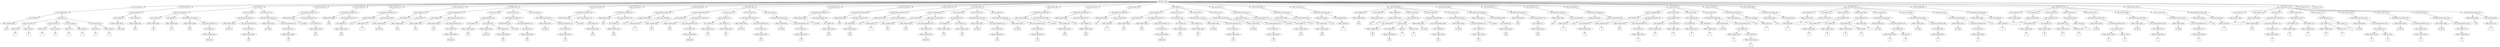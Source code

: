 /*
 * AST in dot format generated by phc -- the PHP compiler
 */

digraph AST {
node_0 [label="AST_php_script"];
node_1 [label="AST_eval_expr (3)"];
node_2 [label="AST_assignment (3)"];
node_3 [label="AST_variable (3)"];
node_4 [label="Token_variable_name"];
node_5 [label="array", shape=box]
node_4 -> node_5;
node_3 -> node_4;
node_6 [label="AST_array (3)"];
node_7 [label="AST_array_elem (3)"];
node_8 [label="Token_int (3)"];
node_9 [label="1", shape=box]
node_8 -> node_9;
node_10 [label="Token_string (3)"];
node_11 [label="a", shape=box]
node_10 -> node_11;
node_7 -> node_10;
node_7 -> node_8;
node_12 [label="AST_array_elem (3)"];
node_13 [label="Token_int (3)"];
node_14 [label="2", shape=box]
node_13 -> node_14;
node_15 [label="Token_string (3)"];
node_16 [label="b", shape=box]
node_15 -> node_16;
node_12 -> node_15;
node_12 -> node_13;
node_17 [label="AST_array_elem (3)"];
node_18 [label="Token_int (3)"];
node_19 [label="3", shape=box]
node_18 -> node_19;
node_20 [label="Token_string (3)"];
node_21 [label="c", shape=box]
node_20 -> node_21;
node_17 -> node_20;
node_17 -> node_18;
node_22 [label="AST_array_elem (3)"];
node_23 [label="Token_int (3)"];
node_24 [label="4", shape=box]
node_23 -> node_24;
node_25 [label="Token_string (3)"];
node_26 [label="d", shape=box]
node_25 -> node_26;
node_22 -> node_25;
node_22 -> node_23;
node_6 -> node_22;
node_6 -> node_17;
node_6 -> node_12;
node_6 -> node_7;
node_2 -> node_6;
node_2 -> node_3;
node_1 -> node_2;
node_27 [label="AST_eval_expr (6)"];
node_28 [label="AST_assignment (6)"];
node_29 [label="AST_variable (6)"];
node_30 [label="Token_variable_name"];
node_31 [label="temp_array", shape=box]
node_30 -> node_31;
node_29 -> node_30;
node_32 [label="AST_variable (6)"];
node_33 [label="Token_variable_name"];
node_34 [label="array", shape=box]
node_33 -> node_34;
node_32 -> node_33;
node_28 -> node_32;
node_28 -> node_29;
node_27 -> node_28;
node_35 [label="AST_while (7)"];
node_36 [label="AST_list_assignment (7)"];
node_37 [label="AST_variable (7)"];
node_38 [label="Token_variable_name"];
node_39 [label="key", shape=box]
node_38 -> node_39;
node_37 -> node_38;
node_40 [label="AST_variable (7)"];
node_41 [label="Token_variable_name"];
node_42 [label="val", shape=box]
node_41 -> node_42;
node_40 -> node_41;
node_43 [label="AST_method_invocation (7)"];
node_44 [label="Token_method_name"];
node_45 [label="each", shape=box]
node_44 -> node_45;
node_46 [label="AST_actual_parameter (7)"];
node_47 [label="AST_variable (7)"];
node_48 [label="Token_variable_name"];
node_49 [label="temp_array", shape=box]
node_48 -> node_49;
node_47 -> node_48;
node_46 -> node_47;
node_43 -> node_46;
node_43 -> node_44;
node_36 -> node_43;
node_36 -> node_40;
node_36 -> node_37;
node_50 [label="AST_eval_expr (9)"];
node_51 [label="AST_method_invocation (9)"];
node_52 [label="Token_method_name"];
node_53 [label="var_export", shape=box]
node_52 -> node_53;
node_54 [label="AST_actual_parameter (9)"];
node_55 [label="AST_variable (9)"];
node_56 [label="Token_variable_name"];
node_57 [label="key", shape=box]
node_56 -> node_57;
node_55 -> node_56;
node_54 -> node_55;
node_51 -> node_54;
node_51 -> node_52;
node_50 -> node_51;
node_58 [label="AST_eval_expr (10)"];
node_59 [label="AST_method_invocation (10)"];
node_60 [label="Token_method_name"];
node_61 [label="var_export", shape=box]
node_60 -> node_61;
node_62 [label="AST_actual_parameter (10)"];
node_63 [label="AST_variable (10)"];
node_64 [label="Token_variable_name"];
node_65 [label="val", shape=box]
node_64 -> node_65;
node_63 -> node_64;
node_62 -> node_63;
node_59 -> node_62;
node_59 -> node_60;
node_58 -> node_59;
node_35 -> node_58;
node_35 -> node_50;
node_35 -> node_36;
node_66 [label="AST_eval_expr (12)"];
node_67 [label="AST_method_invocation (12)"];
node_68 [label="Token_method_name"];
node_69 [label="var_export", shape=box]
node_68 -> node_69;
node_70 [label="AST_actual_parameter (12)"];
node_71 [label="AST_variable (12)"];
node_72 [label="Token_variable_name"];
node_73 [label="array", shape=box]
node_72 -> node_73;
node_71 -> node_72;
node_70 -> node_71;
node_67 -> node_70;
node_67 -> node_68;
node_66 -> node_67;
node_74 [label="AST_eval_expr (13)"];
node_75 [label="AST_method_invocation (13)"];
node_76 [label="Token_method_name"];
node_77 [label="reset", shape=box]
node_76 -> node_77;
node_78 [label="AST_actual_parameter (13)"];
node_79 [label="AST_variable (13)"];
node_80 [label="Token_variable_name"];
node_81 [label="array", shape=box]
node_80 -> node_81;
node_79 -> node_80;
node_78 -> node_79;
node_75 -> node_78;
node_75 -> node_76;
node_74 -> node_75;
node_82 [label="AST_eval_expr (14)"];
node_83 [label="AST_method_invocation (14)"];
node_84 [label="Token_method_name"];
node_85 [label="echo", shape=box]
node_84 -> node_85;
node_86 [label="AST_actual_parameter"];
node_87 [label="Token_string (14)"];
node_88 [label="----------..", shape=box]
node_87 -> node_88;
node_86 -> node_87;
node_83 -> node_86;
node_83 -> node_84;
node_82 -> node_83;
node_89 [label="AST_eval_expr (17)"];
node_90 [label="AST_assignment (17)"];
node_91 [label="AST_variable (17)"];
node_92 [label="Token_variable_name"];
node_93 [label="temp_array", shape=box]
node_92 -> node_93;
node_91 -> node_92;
node_94 [label="AST_variable (17)"];
node_95 [label="Token_variable_name"];
node_96 [label="array", shape=box]
node_95 -> node_96;
node_94 -> node_95;
node_90 -> node_94;
node_90 -> node_91;
node_89 -> node_90;
node_97 [label="AST_while (18)"];
node_98 [label="AST_list_assignment (18)"];
node_99 [label="AST_variable (18)"];
node_100 [label="Token_variable_name"];
node_101 [label="key", shape=box]
node_100 -> node_101;
node_99 -> node_100;
node_102 [label="AST_method_invocation (18)"];
node_103 [label="Token_method_name"];
node_104 [label="each", shape=box]
node_103 -> node_104;
node_105 [label="AST_actual_parameter (18)"];
node_106 [label="AST_variable (18)"];
node_107 [label="Token_variable_name"];
node_108 [label="temp_array", shape=box]
node_107 -> node_108;
node_106 -> node_107;
node_105 -> node_106;
node_102 -> node_105;
node_102 -> node_103;
node_98 -> node_102;
node_98 -> node_99;
node_109 [label="AST_eval_expr (20)"];
node_110 [label="AST_assignment (20)"];
node_111 [label="AST_variable (20)"];
node_112 [label="Token_variable_name"];
node_113 [label="val", shape=box]
node_112 -> node_113;
node_111 -> node_112;
node_114 [label="AST_variable (20)"];
node_115 [label="Token_variable_name"];
node_116 [label="temp_array", shape=box]
node_115 -> node_116;
node_117 [label="AST_variable (20)"];
node_118 [label="Token_variable_name"];
node_119 [label="key", shape=box]
node_118 -> node_119;
node_117 -> node_118;
node_114 -> node_117;
node_114 -> node_115;
node_110 -> node_114;
node_110 -> node_111;
node_109 -> node_110;
node_120 [label="AST_eval_expr (21)"];
node_121 [label="AST_method_invocation (21)"];
node_122 [label="Token_method_name"];
node_123 [label="var_export", shape=box]
node_122 -> node_123;
node_124 [label="AST_actual_parameter (21)"];
node_125 [label="AST_variable (21)"];
node_126 [label="Token_variable_name"];
node_127 [label="key", shape=box]
node_126 -> node_127;
node_125 -> node_126;
node_124 -> node_125;
node_121 -> node_124;
node_121 -> node_122;
node_120 -> node_121;
node_128 [label="AST_eval_expr (22)"];
node_129 [label="AST_method_invocation (22)"];
node_130 [label="Token_method_name"];
node_131 [label="var_export", shape=box]
node_130 -> node_131;
node_132 [label="AST_actual_parameter (22)"];
node_133 [label="AST_variable (22)"];
node_134 [label="Token_variable_name"];
node_135 [label="val", shape=box]
node_134 -> node_135;
node_133 -> node_134;
node_132 -> node_133;
node_129 -> node_132;
node_129 -> node_130;
node_128 -> node_129;
node_97 -> node_128;
node_97 -> node_120;
node_97 -> node_109;
node_97 -> node_98;
node_136 [label="AST_eval_expr (24)"];
node_137 [label="AST_method_invocation (24)"];
node_138 [label="Token_method_name"];
node_139 [label="var_export", shape=box]
node_138 -> node_139;
node_140 [label="AST_actual_parameter (24)"];
node_141 [label="AST_variable (24)"];
node_142 [label="Token_variable_name"];
node_143 [label="array", shape=box]
node_142 -> node_143;
node_141 -> node_142;
node_140 -> node_141;
node_137 -> node_140;
node_137 -> node_138;
node_136 -> node_137;
node_144 [label="AST_eval_expr (25)"];
node_145 [label="AST_method_invocation (25)"];
node_146 [label="Token_method_name"];
node_147 [label="reset", shape=box]
node_146 -> node_147;
node_148 [label="AST_actual_parameter (25)"];
node_149 [label="AST_variable (25)"];
node_150 [label="Token_variable_name"];
node_151 [label="array", shape=box]
node_150 -> node_151;
node_149 -> node_150;
node_148 -> node_149;
node_145 -> node_148;
node_145 -> node_146;
node_144 -> node_145;
node_152 [label="AST_eval_expr (26)"];
node_153 [label="AST_method_invocation (26)"];
node_154 [label="Token_method_name"];
node_155 [label="echo", shape=box]
node_154 -> node_155;
node_156 [label="AST_actual_parameter"];
node_157 [label="Token_string (26)"];
node_158 [label="----------..", shape=box]
node_157 -> node_158;
node_156 -> node_157;
node_153 -> node_156;
node_153 -> node_154;
node_152 -> node_153;
node_159 [label="AST_while (29)"];
node_160 [label="AST_list_assignment (29)"];
node_161 [label="AST_variable (29)"];
node_162 [label="Token_variable_name"];
node_163 [label="key", shape=box]
node_162 -> node_163;
node_161 -> node_162;
node_164 [label="AST_method_invocation (29)"];
node_165 [label="Token_method_name"];
node_166 [label="each", shape=box]
node_165 -> node_166;
node_167 [label="AST_actual_parameter (29)"];
node_168 [label="AST_variable (29)"];
node_169 [label="Token_variable_name"];
node_170 [label="temp_array", shape=box]
node_169 -> node_170;
node_168 -> node_169;
node_167 -> node_168;
node_164 -> node_167;
node_164 -> node_165;
node_160 -> node_164;
node_160 -> node_161;
node_171 [label="AST_eval_expr (31)"];
node_172 [label="AST_assignment (31)"];
node_173 [label="AST_variable (31)"];
node_174 [label="Token_variable_name"];
node_175 [label="val", shape=box]
node_174 -> node_175;
node_173 -> node_174;
node_176 [label="AST_variable (31)"];
node_177 [label="Token_variable_name"];
node_178 [label="key", shape=box]
node_177 -> node_178;
node_176 -> node_177;
node_172 -> node_176;
node_172 -> node_173;
node_171 -> node_172;
node_179 [label="AST_eval_expr (32)"];
node_180 [label="AST_method_invocation (32)"];
node_181 [label="Token_method_name"];
node_182 [label="var_export", shape=box]
node_181 -> node_182;
node_183 [label="AST_actual_parameter (32)"];
node_184 [label="AST_variable (32)"];
node_185 [label="Token_variable_name"];
node_186 [label="key", shape=box]
node_185 -> node_186;
node_184 -> node_185;
node_183 -> node_184;
node_180 -> node_183;
node_180 -> node_181;
node_179 -> node_180;
node_187 [label="AST_eval_expr (33)"];
node_188 [label="AST_method_invocation (33)"];
node_189 [label="Token_method_name"];
node_190 [label="var_export", shape=box]
node_189 -> node_190;
node_191 [label="AST_actual_parameter (33)"];
node_192 [label="AST_variable (33)"];
node_193 [label="Token_variable_name"];
node_194 [label="val", shape=box]
node_193 -> node_194;
node_192 -> node_193;
node_191 -> node_192;
node_188 -> node_191;
node_188 -> node_189;
node_187 -> node_188;
node_159 -> node_187;
node_159 -> node_179;
node_159 -> node_171;
node_159 -> node_160;
node_195 [label="AST_eval_expr (35)"];
node_196 [label="AST_method_invocation (35)"];
node_197 [label="Token_method_name"];
node_198 [label="var_export", shape=box]
node_197 -> node_198;
node_199 [label="AST_actual_parameter (35)"];
node_200 [label="AST_variable (35)"];
node_201 [label="Token_variable_name"];
node_202 [label="array", shape=box]
node_201 -> node_202;
node_200 -> node_201;
node_199 -> node_200;
node_196 -> node_199;
node_196 -> node_197;
node_195 -> node_196;
node_203 [label="AST_eval_expr (36)"];
node_204 [label="AST_method_invocation (36)"];
node_205 [label="Token_method_name"];
node_206 [label="reset", shape=box]
node_205 -> node_206;
node_207 [label="AST_actual_parameter (36)"];
node_208 [label="AST_variable (36)"];
node_209 [label="Token_variable_name"];
node_210 [label="array", shape=box]
node_209 -> node_210;
node_208 -> node_209;
node_207 -> node_208;
node_204 -> node_207;
node_204 -> node_205;
node_203 -> node_204;
node_211 [label="AST_eval_expr (37)"];
node_212 [label="AST_method_invocation (37)"];
node_213 [label="Token_method_name"];
node_214 [label="echo", shape=box]
node_213 -> node_214;
node_215 [label="AST_actual_parameter"];
node_216 [label="Token_string (37)"];
node_217 [label="----------..", shape=box]
node_216 -> node_217;
node_215 -> node_216;
node_212 -> node_215;
node_212 -> node_213;
node_211 -> node_212;
node_218 [label="AST_while (40)"];
node_219 [label="AST_list_assignment (40)"];
node_220 [label="AST_variable (40)"];
node_221 [label="Token_variable_name"];
node_222 [label="key", shape=box]
node_221 -> node_222;
node_220 -> node_221;
node_223 [label="AST_method_invocation (40)"];
node_224 [label="Token_method_name"];
node_225 [label="each", shape=box]
node_224 -> node_225;
node_226 [label="AST_actual_parameter (40)"];
node_227 [label="AST_variable (40)"];
node_228 [label="Token_variable_name"];
node_229 [label="temp_array", shape=box]
node_228 -> node_229;
node_227 -> node_228;
node_226 -> node_227;
node_223 -> node_226;
node_223 -> node_224;
node_219 -> node_223;
node_219 -> node_220;
node_230 [label="AST_eval_expr (42)"];
node_231 [label="AST_assignment (42)"];
node_232 [label="AST_variable (42)"];
node_233 [label="Token_variable_name"];
node_234 [label="val", shape=box]
node_233 -> node_234;
node_232 -> node_233;
node_235 [label="AST_variable (42)"];
node_236 [label="Token_variable_name"];
node_237 [label="key", shape=box]
node_236 -> node_237;
node_235 -> node_236;
node_231 -> node_235;
node_231 -> node_232;
node_230 -> node_231;
node_238 [label="AST_eval_expr (43)"];
node_239 [label="AST_method_invocation (43)"];
node_240 [label="Token_method_name"];
node_241 [label="var_export", shape=box]
node_240 -> node_241;
node_242 [label="AST_actual_parameter (43)"];
node_243 [label="AST_variable (43)"];
node_244 [label="Token_variable_name"];
node_245 [label="key", shape=box]
node_244 -> node_245;
node_243 -> node_244;
node_242 -> node_243;
node_239 -> node_242;
node_239 -> node_240;
node_238 -> node_239;
node_246 [label="AST_eval_expr (44)"];
node_247 [label="AST_method_invocation (44)"];
node_248 [label="Token_method_name"];
node_249 [label="var_export", shape=box]
node_248 -> node_249;
node_250 [label="AST_actual_parameter (44)"];
node_251 [label="AST_variable (44)"];
node_252 [label="Token_variable_name"];
node_253 [label="val", shape=box]
node_252 -> node_253;
node_251 -> node_252;
node_250 -> node_251;
node_247 -> node_250;
node_247 -> node_248;
node_246 -> node_247;
node_218 -> node_246;
node_218 -> node_238;
node_218 -> node_230;
node_218 -> node_219;
node_254 [label="AST_eval_expr (46)"];
node_255 [label="AST_method_invocation (46)"];
node_256 [label="Token_method_name"];
node_257 [label="var_export", shape=box]
node_256 -> node_257;
node_258 [label="AST_actual_parameter (46)"];
node_259 [label="AST_variable (46)"];
node_260 [label="Token_variable_name"];
node_261 [label="array", shape=box]
node_260 -> node_261;
node_259 -> node_260;
node_258 -> node_259;
node_255 -> node_258;
node_255 -> node_256;
node_254 -> node_255;
node_262 [label="AST_eval_expr (47)"];
node_263 [label="AST_method_invocation (47)"];
node_264 [label="Token_method_name"];
node_265 [label="reset", shape=box]
node_264 -> node_265;
node_266 [label="AST_actual_parameter (47)"];
node_267 [label="AST_variable (47)"];
node_268 [label="Token_variable_name"];
node_269 [label="array", shape=box]
node_268 -> node_269;
node_267 -> node_268;
node_266 -> node_267;
node_263 -> node_266;
node_263 -> node_264;
node_262 -> node_263;
node_270 [label="AST_eval_expr (48)"];
node_271 [label="AST_method_invocation (48)"];
node_272 [label="Token_method_name"];
node_273 [label="echo", shape=box]
node_272 -> node_273;
node_274 [label="AST_actual_parameter"];
node_275 [label="Token_string (48)"];
node_276 [label="----------..", shape=box]
node_275 -> node_276;
node_274 -> node_275;
node_271 -> node_274;
node_271 -> node_272;
node_270 -> node_271;
node_277 [label="AST_while (51)"];
node_278 [label="AST_assignment (51)"];
node_279 [label="AST_variable (51)"];
node_280 [label="Token_variable_name"];
node_281 [label="key", shape=box]
node_280 -> node_281;
node_279 -> node_280;
node_282 [label="AST_method_invocation (51)"];
node_283 [label="Token_method_name"];
node_284 [label="each", shape=box]
node_283 -> node_284;
node_285 [label="AST_actual_parameter (51)"];
node_286 [label="AST_variable (51)"];
node_287 [label="Token_variable_name"];
node_288 [label="temp_array", shape=box]
node_287 -> node_288;
node_286 -> node_287;
node_285 -> node_286;
node_282 -> node_285;
node_282 -> node_283;
node_278 -> node_282;
node_278 -> node_279;
node_289 [label="AST_eval_expr (53)"];
node_290 [label="AST_assignment (53)"];
node_291 [label="AST_variable (53)"];
node_292 [label="Token_variable_name"];
node_293 [label="val", shape=box]
node_292 -> node_293;
node_291 -> node_292;
node_294 [label="AST_variable (53)"];
node_295 [label="Token_variable_name"];
node_296 [label="key", shape=box]
node_295 -> node_296;
node_294 -> node_295;
node_290 -> node_294;
node_290 -> node_291;
node_289 -> node_290;
node_297 [label="AST_eval_expr (54)"];
node_298 [label="AST_method_invocation (54)"];
node_299 [label="Token_method_name"];
node_300 [label="var_export", shape=box]
node_299 -> node_300;
node_301 [label="AST_actual_parameter (54)"];
node_302 [label="AST_variable (54)"];
node_303 [label="Token_variable_name"];
node_304 [label="key", shape=box]
node_303 -> node_304;
node_302 -> node_303;
node_301 -> node_302;
node_298 -> node_301;
node_298 -> node_299;
node_297 -> node_298;
node_305 [label="AST_eval_expr (55)"];
node_306 [label="AST_method_invocation (55)"];
node_307 [label="Token_method_name"];
node_308 [label="var_export", shape=box]
node_307 -> node_308;
node_309 [label="AST_actual_parameter (55)"];
node_310 [label="AST_variable (55)"];
node_311 [label="Token_variable_name"];
node_312 [label="val", shape=box]
node_311 -> node_312;
node_310 -> node_311;
node_309 -> node_310;
node_306 -> node_309;
node_306 -> node_307;
node_305 -> node_306;
node_277 -> node_305;
node_277 -> node_297;
node_277 -> node_289;
node_277 -> node_278;
node_313 [label="AST_eval_expr (57)"];
node_314 [label="AST_method_invocation (57)"];
node_315 [label="Token_method_name"];
node_316 [label="var_export", shape=box]
node_315 -> node_316;
node_317 [label="AST_actual_parameter (57)"];
node_318 [label="AST_variable (57)"];
node_319 [label="Token_variable_name"];
node_320 [label="array", shape=box]
node_319 -> node_320;
node_318 -> node_319;
node_317 -> node_318;
node_314 -> node_317;
node_314 -> node_315;
node_313 -> node_314;
node_321 [label="AST_eval_expr (58)"];
node_322 [label="AST_method_invocation (58)"];
node_323 [label="Token_method_name"];
node_324 [label="reset", shape=box]
node_323 -> node_324;
node_325 [label="AST_actual_parameter (58)"];
node_326 [label="AST_variable (58)"];
node_327 [label="Token_variable_name"];
node_328 [label="array", shape=box]
node_327 -> node_328;
node_326 -> node_327;
node_325 -> node_326;
node_322 -> node_325;
node_322 -> node_323;
node_321 -> node_322;
node_329 [label="AST_eval_expr (59)"];
node_330 [label="AST_method_invocation (59)"];
node_331 [label="Token_method_name"];
node_332 [label="echo", shape=box]
node_331 -> node_332;
node_333 [label="AST_actual_parameter"];
node_334 [label="Token_string (59)"];
node_335 [label="----------..", shape=box]
node_334 -> node_335;
node_333 -> node_334;
node_330 -> node_333;
node_330 -> node_331;
node_329 -> node_330;
node_336 [label="AST_foreach (63)"];
node_337 [label="AST_variable (63)"];
node_338 [label="Token_variable_name"];
node_339 [label="array", shape=box]
node_338 -> node_339;
node_337 -> node_338;
node_340 [label="AST_variable (63)"];
node_341 [label="Token_variable_name"];
node_342 [label="key", shape=box]
node_341 -> node_342;
node_340 -> node_341;
node_343 [label="AST_variable (63)"];
node_344 [label="Token_variable_name"];
node_345 [label="val", shape=box]
node_344 -> node_345;
node_343 -> node_344;
node_346 [label="AST_eval_expr (65)"];
node_347 [label="AST_assignment (65)"];
node_348 [label="AST_variable (65)"];
node_349 [label="Token_variable_name"];
node_350 [label="key", shape=box]
node_349 -> node_350;
node_348 -> node_349;
node_351 [label="AST_bin_op (65)"];
node_352 [label="AST_variable (65)"];
node_353 [label="Token_variable_name"];
node_354 [label="key", shape=box]
node_353 -> node_354;
node_352 -> node_353;
node_355 [label="Token_op"];
node_356 [label="*", shape=box]
node_355 -> node_356;
node_357 [label="Token_int (65)"];
node_358 [label="2", shape=box]
node_357 -> node_358;
node_351 -> node_357;
node_351 -> node_355;
node_351 -> node_352;
node_347 -> node_351;
node_347 -> node_348;
node_346 -> node_347;
node_359 [label="AST_eval_expr (66)"];
node_360 [label="AST_method_invocation (66)"];
node_361 [label="Token_method_name"];
node_362 [label="var_export", shape=box]
node_361 -> node_362;
node_363 [label="AST_actual_parameter (66)"];
node_364 [label="AST_variable (66)"];
node_365 [label="Token_variable_name"];
node_366 [label="key", shape=box]
node_365 -> node_366;
node_364 -> node_365;
node_363 -> node_364;
node_360 -> node_363;
node_360 -> node_361;
node_359 -> node_360;
node_367 [label="AST_eval_expr (67)"];
node_368 [label="AST_method_invocation (67)"];
node_369 [label="Token_method_name"];
node_370 [label="var_export", shape=box]
node_369 -> node_370;
node_371 [label="AST_actual_parameter (67)"];
node_372 [label="AST_variable (67)"];
node_373 [label="Token_variable_name"];
node_374 [label="val", shape=box]
node_373 -> node_374;
node_372 -> node_373;
node_371 -> node_372;
node_368 -> node_371;
node_368 -> node_369;
node_367 -> node_368;
node_336 -> node_367;
node_336 -> node_359;
node_336 -> node_346;
node_336 -> node_343;
node_336 -> node_340;
node_336 -> node_337;
node_375 [label="AST_eval_expr (69)"];
node_376 [label="AST_method_invocation (69)"];
node_377 [label="Token_method_name"];
node_378 [label="var_export", shape=box]
node_377 -> node_378;
node_379 [label="AST_actual_parameter (69)"];
node_380 [label="AST_variable (69)"];
node_381 [label="Token_variable_name"];
node_382 [label="array", shape=box]
node_381 -> node_382;
node_380 -> node_381;
node_379 -> node_380;
node_376 -> node_379;
node_376 -> node_377;
node_375 -> node_376;
node_383 [label="AST_eval_expr (70)"];
node_384 [label="AST_method_invocation (70)"];
node_385 [label="Token_method_name"];
node_386 [label="reset", shape=box]
node_385 -> node_386;
node_387 [label="AST_actual_parameter (70)"];
node_388 [label="AST_variable (70)"];
node_389 [label="Token_variable_name"];
node_390 [label="array", shape=box]
node_389 -> node_390;
node_388 -> node_389;
node_387 -> node_388;
node_384 -> node_387;
node_384 -> node_385;
node_383 -> node_384;
node_391 [label="AST_eval_expr (71)"];
node_392 [label="AST_method_invocation (71)"];
node_393 [label="Token_method_name"];
node_394 [label="echo", shape=box]
node_393 -> node_394;
node_395 [label="AST_actual_parameter"];
node_396 [label="Token_string (71)"];
node_397 [label="----------..", shape=box]
node_396 -> node_397;
node_395 -> node_396;
node_392 -> node_395;
node_392 -> node_393;
node_391 -> node_392;
node_398 [label="AST_eval_expr (80)"];
node_399 [label="AST_method_invocation (80)"];
node_400 [label="Token_method_name"];
node_401 [label="reset", shape=box]
node_400 -> node_401;
node_402 [label="AST_actual_parameter (80)"];
node_403 [label="AST_variable (80)"];
node_404 [label="Token_variable_name"];
node_405 [label="a", shape=box]
node_404 -> node_405;
node_403 -> node_404;
node_402 -> node_403;
node_399 -> node_402;
node_399 -> node_400;
node_398 -> node_399;
node_406 [label="AST_while (81)"];
node_407 [label="AST_list_assignment (81)"];
node_408 [label="AST_variable (81)"];
node_409 [label="Token_variable_name"];
node_410 [label="x", shape=box]
node_409 -> node_410;
node_408 -> node_409;
node_411 [label="AST_method_invocation (81)"];
node_412 [label="Token_method_name"];
node_413 [label="each", shape=box]
node_412 -> node_413;
node_414 [label="AST_actual_parameter (81)"];
node_415 [label="AST_variable (81)"];
node_416 [label="Token_variable_name"];
node_417 [label="a", shape=box]
node_416 -> node_417;
node_415 -> node_416;
node_414 -> node_415;
node_411 -> node_414;
node_411 -> node_412;
node_407 -> node_411;
node_407 -> node_408;
node_418 [label="AST_eval_expr (83)"];
node_419 [label="AST_assignment (83)"];
node_420 [label="AST_variable (83)"];
node_421 [label="Token_variable_name"];
node_422 [label="b", shape=box]
node_421 -> node_422;
node_420 -> node_421;
node_423 [label="AST_variable (83)"];
node_424 [label="Token_variable_name"];
node_425 [label="a", shape=box]
node_424 -> node_425;
node_423 -> node_424;
node_419 -> node_423;
node_419 -> node_420;
node_418 -> node_419;
node_426 [label="AST_eval_expr (84)"];
node_427 [label="AST_assignment (84)"];
node_428 [label="AST_variable (84)"];
node_429 [label="Token_variable_name"];
node_430 [label="c", shape=box]
node_429 -> node_430;
node_428 -> node_429;
node_431 [label="AST_variable (84)"];
node_432 [label="Token_variable_name"];
node_433 [label="a", shape=box]
node_432 -> node_433;
node_431 -> node_432;
node_427 -> node_431;
node_427 -> node_428;
node_426 -> node_427;
node_434 [label="AST_eval_expr (85)"];
node_435 [label="AST_method_invocation (85)"];
node_436 [label="Token_method_name"];
node_437 [label="var_export", shape=box]
node_436 -> node_437;
node_438 [label="AST_actual_parameter (85)"];
node_439 [label="AST_variable (85)"];
node_440 [label="Token_variable_name"];
node_441 [label="a", shape=box]
node_440 -> node_441;
node_442 [label="AST_variable (85)"];
node_443 [label="Token_variable_name"];
node_444 [label="x", shape=box]
node_443 -> node_444;
node_442 -> node_443;
node_439 -> node_442;
node_439 -> node_440;
node_438 -> node_439;
node_435 -> node_438;
node_435 -> node_436;
node_434 -> node_435;
node_406 -> node_434;
node_406 -> node_426;
node_406 -> node_418;
node_406 -> node_407;
node_445 [label="AST_eval_expr (87)"];
node_446 [label="AST_method_invocation (87)"];
node_447 [label="Token_method_name"];
node_448 [label="echo", shape=box]
node_447 -> node_448;
node_449 [label="AST_actual_parameter"];
node_450 [label="Token_string (87)"];
node_451 [label="", shape=box]
node_450 -> node_451;
node_449 -> node_450;
node_446 -> node_449;
node_446 -> node_447;
node_445 -> node_446;
node_452 [label="AST_eval_expr (88)"];
node_453 [label="AST_method_invocation (88)"];
node_454 [label="Token_method_name"];
node_455 [label="echo", shape=box]
node_454 -> node_455;
node_456 [label="AST_actual_parameter"];
node_457 [label="Token_string (88)"];
node_458 [label="----------..", shape=box]
node_457 -> node_458;
node_456 -> node_457;
node_453 -> node_456;
node_453 -> node_454;
node_452 -> node_453;
node_459 [label="AST_foreach (91)"];
node_460 [label="AST_variable (91)"];
node_461 [label="Token_variable_name"];
node_462 [label="a", shape=box]
node_461 -> node_462;
node_460 -> node_461;
node_463 [label="AST_variable (91)"];
node_464 [label="Token_variable_name"];
node_465 [label="x", shape=box]
node_464 -> node_465;
node_463 -> node_464;
node_466 [label="AST_eval_expr (93)"];
node_467 [label="AST_assignment (93)"];
node_468 [label="AST_variable (93)"];
node_469 [label="Token_variable_name"];
node_470 [label="b", shape=box]
node_469 -> node_470;
node_468 -> node_469;
node_471 [label="AST_variable (93)"];
node_472 [label="Token_variable_name"];
node_473 [label="a", shape=box]
node_472 -> node_473;
node_471 -> node_472;
node_467 -> node_471;
node_467 -> node_468;
node_466 -> node_467;
node_474 [label="AST_eval_expr (94)"];
node_475 [label="AST_assignment (94)"];
node_476 [label="AST_variable (94)"];
node_477 [label="Token_variable_name"];
node_478 [label="b", shape=box]
node_477 -> node_478;
node_479 [label="Token_int (94)"];
node_480 [label="3", shape=box]
node_479 -> node_480;
node_476 -> node_479;
node_476 -> node_477;
node_481 [label="Token_string (94)"];
node_482 [label="A", shape=box]
node_481 -> node_482;
node_475 -> node_481;
node_475 -> node_476;
node_474 -> node_475;
node_483 [label="AST_eval_expr (95)"];
node_484 [label="AST_method_invocation (95)"];
node_485 [label="Token_method_name"];
node_486 [label="var_dump", shape=box]
node_485 -> node_486;
node_487 [label="AST_actual_parameter (95)"];
node_488 [label="AST_variable (95)"];
node_489 [label="Token_variable_name"];
node_490 [label="b", shape=box]
node_489 -> node_490;
node_491 [label="Token_int (95)"];
node_492 [label="0", shape=box]
node_491 -> node_492;
node_488 -> node_491;
node_488 -> node_489;
node_487 -> node_488;
node_484 -> node_487;
node_484 -> node_485;
node_483 -> node_484;
node_493 [label="AST_eval_expr (96)"];
node_494 [label="AST_method_invocation (96)"];
node_495 [label="Token_method_name"];
node_496 [label="var_dump", shape=box]
node_495 -> node_496;
node_497 [label="AST_actual_parameter (96)"];
node_498 [label="AST_variable (96)"];
node_499 [label="Token_variable_name"];
node_500 [label="a", shape=box]
node_499 -> node_500;
node_498 -> node_499;
node_497 -> node_498;
node_494 -> node_497;
node_494 -> node_495;
node_493 -> node_494;
node_501 [label="AST_eval_expr (97)"];
node_502 [label="AST_method_invocation (97)"];
node_503 [label="Token_method_name"];
node_504 [label="var_dump", shape=box]
node_503 -> node_504;
node_505 [label="AST_actual_parameter (97)"];
node_506 [label="AST_variable (97)"];
node_507 [label="Token_variable_name"];
node_508 [label="b", shape=box]
node_507 -> node_508;
node_506 -> node_507;
node_505 -> node_506;
node_502 -> node_505;
node_502 -> node_503;
node_501 -> node_502;
node_459 -> node_501;
node_459 -> node_493;
node_459 -> node_483;
node_459 -> node_474;
node_459 -> node_466;
node_459 -> node_463;
node_459 -> node_460;
node_509 [label="AST_eval_expr (99)"];
node_510 [label="AST_method_invocation (99)"];
node_511 [label="Token_method_name"];
node_512 [label="echo", shape=box]
node_511 -> node_512;
node_513 [label="AST_actual_parameter"];
node_514 [label="Token_string (99)"];
node_515 [label="----------..", shape=box]
node_514 -> node_515;
node_513 -> node_514;
node_510 -> node_513;
node_510 -> node_511;
node_509 -> node_510;
node_516 [label="AST_foreach (101)"];
node_517 [label="AST_variable (101)"];
node_518 [label="Token_variable_name"];
node_519 [label="a", shape=box]
node_518 -> node_519;
node_517 -> node_518;
node_520 [label="AST_variable (101)"];
node_521 [label="Token_variable_name"];
node_522 [label="x", shape=box]
node_521 -> node_522;
node_520 -> node_521;
node_523 [label="AST_eval_expr (103)"];
node_524 [label="AST_assignment (103)"];
node_525 [label="AST_variable (103)"];
node_526 [label="Token_variable_name"];
node_527 [label="b", shape=box]
node_526 -> node_527;
node_525 -> node_526;
node_528 [label="AST_variable (103)"];
node_529 [label="Token_variable_name"];
node_530 [label="a", shape=box]
node_529 -> node_530;
node_528 -> node_529;
node_524 -> node_528;
node_524 -> node_525;
node_523 -> node_524;
node_531 [label="AST_eval_expr (104)"];
node_532 [label="AST_assignment (104)"];
node_533 [label="AST_variable (104)"];
node_534 [label="Token_variable_name"];
node_535 [label="b", shape=box]
node_534 -> node_535;
node_536 [label="Token_int (104)"];
node_537 [label="3", shape=box]
node_536 -> node_537;
node_533 -> node_536;
node_533 -> node_534;
node_538 [label="Token_string (104)"];
node_539 [label="A", shape=box]
node_538 -> node_539;
node_532 -> node_538;
node_532 -> node_533;
node_531 -> node_532;
node_540 [label="AST_eval_expr (105)"];
node_541 [label="AST_method_invocation (105)"];
node_542 [label="Token_method_name"];
node_543 [label="var_dump", shape=box]
node_542 -> node_543;
node_544 [label="AST_actual_parameter (105)"];
node_545 [label="AST_variable (105)"];
node_546 [label="Token_variable_name"];
node_547 [label="b", shape=box]
node_546 -> node_547;
node_548 [label="Token_int (105)"];
node_549 [label="0", shape=box]
node_548 -> node_549;
node_545 -> node_548;
node_545 -> node_546;
node_544 -> node_545;
node_541 -> node_544;
node_541 -> node_542;
node_540 -> node_541;
node_550 [label="AST_eval_expr (106)"];
node_551 [label="AST_method_invocation (106)"];
node_552 [label="Token_method_name"];
node_553 [label="var_dump", shape=box]
node_552 -> node_553;
node_554 [label="AST_actual_parameter (106)"];
node_555 [label="AST_variable (106)"];
node_556 [label="Token_variable_name"];
node_557 [label="a", shape=box]
node_556 -> node_557;
node_555 -> node_556;
node_554 -> node_555;
node_551 -> node_554;
node_551 -> node_552;
node_550 -> node_551;
node_558 [label="AST_eval_expr (107)"];
node_559 [label="AST_method_invocation (107)"];
node_560 [label="Token_method_name"];
node_561 [label="var_dump", shape=box]
node_560 -> node_561;
node_562 [label="AST_actual_parameter (107)"];
node_563 [label="AST_variable (107)"];
node_564 [label="Token_variable_name"];
node_565 [label="b", shape=box]
node_564 -> node_565;
node_563 -> node_564;
node_562 -> node_563;
node_559 -> node_562;
node_559 -> node_560;
node_558 -> node_559;
node_516 -> node_558;
node_516 -> node_550;
node_516 -> node_540;
node_516 -> node_531;
node_516 -> node_523;
node_516 -> node_520;
node_516 -> node_517;
node_566 [label="AST_eval_expr (109)"];
node_567 [label="AST_method_invocation (109)"];
node_568 [label="Token_method_name"];
node_569 [label="echo", shape=box]
node_568 -> node_569;
node_570 [label="AST_actual_parameter"];
node_571 [label="Token_string (109)"];
node_572 [label="----------..", shape=box]
node_571 -> node_572;
node_570 -> node_571;
node_567 -> node_570;
node_567 -> node_568;
node_566 -> node_567;
node_573 [label="AST_foreach (112)"];
node_574 [label="AST_variable (112)"];
node_575 [label="Token_variable_name"];
node_576 [label="a", shape=box]
node_575 -> node_576;
node_574 -> node_575;
node_577 [label="AST_variable (112)"];
node_578 [label="Token_variable_name"];
node_579 [label="x", shape=box]
node_578 -> node_579;
node_577 -> node_578;
node_580 [label="AST_while (115)"];
node_581 [label="AST_method_invocation (115)"];
node_582 [label="Token_method_name"];
node_583 [label="each", shape=box]
node_582 -> node_583;
node_584 [label="AST_actual_parameter (115)"];
node_585 [label="AST_variable (115)"];
node_586 [label="Token_variable_name"];
node_587 [label="a", shape=box]
node_586 -> node_587;
node_585 -> node_586;
node_584 -> node_585;
node_581 -> node_584;
node_581 -> node_582;
node_580 -> node_581;
node_588 [label="AST_eval_expr (116)"];
node_589 [label="AST_assignment (116)"];
node_590 [label="AST_variable (116)"];
node_591 [label="Token_variable_name"];
node_592 [label="b", shape=box]
node_591 -> node_592;
node_590 -> node_591;
node_593 [label="AST_variable (116)"];
node_594 [label="Token_variable_name"];
node_595 [label="a", shape=box]
node_594 -> node_595;
node_593 -> node_594;
node_589 -> node_593;
node_589 -> node_590;
node_588 -> node_589;
node_596 [label="AST_eval_expr (117)"];
node_597 [label="AST_assignment (117)"];
node_598 [label="AST_variable (117)"];
node_599 [label="Token_variable_name"];
node_600 [label="b", shape=box]
node_599 -> node_600;
node_601 [label="Token_int (117)"];
node_602 [label="3", shape=box]
node_601 -> node_602;
node_598 -> node_601;
node_598 -> node_599;
node_603 [label="Token_string (117)"];
node_604 [label="A", shape=box]
node_603 -> node_604;
node_597 -> node_603;
node_597 -> node_598;
node_596 -> node_597;
node_605 [label="AST_eval_expr (118)"];
node_606 [label="AST_method_invocation (118)"];
node_607 [label="Token_method_name"];
node_608 [label="var_dump", shape=box]
node_607 -> node_608;
node_609 [label="AST_actual_parameter (118)"];
node_610 [label="AST_variable (118)"];
node_611 [label="Token_variable_name"];
node_612 [label="b", shape=box]
node_611 -> node_612;
node_613 [label="Token_int (118)"];
node_614 [label="0", shape=box]
node_613 -> node_614;
node_610 -> node_613;
node_610 -> node_611;
node_609 -> node_610;
node_606 -> node_609;
node_606 -> node_607;
node_605 -> node_606;
node_615 [label="AST_eval_expr (119)"];
node_616 [label="AST_method_invocation (119)"];
node_617 [label="Token_method_name"];
node_618 [label="var_dump", shape=box]
node_617 -> node_618;
node_619 [label="AST_actual_parameter (119)"];
node_620 [label="AST_variable (119)"];
node_621 [label="Token_variable_name"];
node_622 [label="a", shape=box]
node_621 -> node_622;
node_620 -> node_621;
node_619 -> node_620;
node_616 -> node_619;
node_616 -> node_617;
node_615 -> node_616;
node_623 [label="AST_eval_expr (120)"];
node_624 [label="AST_method_invocation (120)"];
node_625 [label="Token_method_name"];
node_626 [label="var_dump", shape=box]
node_625 -> node_626;
node_627 [label="AST_actual_parameter (120)"];
node_628 [label="AST_variable (120)"];
node_629 [label="Token_variable_name"];
node_630 [label="b", shape=box]
node_629 -> node_630;
node_628 -> node_629;
node_627 -> node_628;
node_624 -> node_627;
node_624 -> node_625;
node_623 -> node_624;
node_573 -> node_623;
node_573 -> node_615;
node_573 -> node_605;
node_573 -> node_596;
node_573 -> node_588;
node_573 -> node_580;
node_573 -> node_577;
node_573 -> node_574;
node_631 [label="AST_eval_expr (122)"];
node_632 [label="AST_method_invocation (122)"];
node_633 [label="Token_method_name"];
node_634 [label="echo", shape=box]
node_633 -> node_634;
node_635 [label="AST_actual_parameter"];
node_636 [label="Token_string (122)"];
node_637 [label="----------..", shape=box]
node_636 -> node_637;
node_635 -> node_636;
node_632 -> node_635;
node_632 -> node_633;
node_631 -> node_632;
node_638 [label="AST_nop (126)"];
node_0 -> node_638;
node_0 -> node_631;
node_0 -> node_573;
node_0 -> node_566;
node_0 -> node_516;
node_0 -> node_509;
node_0 -> node_459;
node_0 -> node_452;
node_0 -> node_445;
node_0 -> node_406;
node_0 -> node_398;
node_0 -> node_391;
node_0 -> node_383;
node_0 -> node_375;
node_0 -> node_336;
node_0 -> node_329;
node_0 -> node_321;
node_0 -> node_313;
node_0 -> node_277;
node_0 -> node_270;
node_0 -> node_262;
node_0 -> node_254;
node_0 -> node_218;
node_0 -> node_211;
node_0 -> node_203;
node_0 -> node_195;
node_0 -> node_159;
node_0 -> node_152;
node_0 -> node_144;
node_0 -> node_136;
node_0 -> node_97;
node_0 -> node_89;
node_0 -> node_82;
node_0 -> node_74;
node_0 -> node_66;
node_0 -> node_35;
node_0 -> node_27;
node_0 -> node_1;
}
